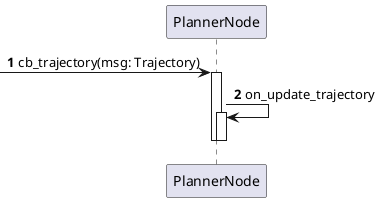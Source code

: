 @startuml
'https://plantuml.com/sequence-diagram

autonumber
-> PlannerNode: cb_trajectory(msg: Trajectory)
activate PlannerNode
PlannerNode -> PlannerNode: on_update_trajectory
activate PlannerNode
deactivate PlannerNode
deactivate PlannerNode
@enduml